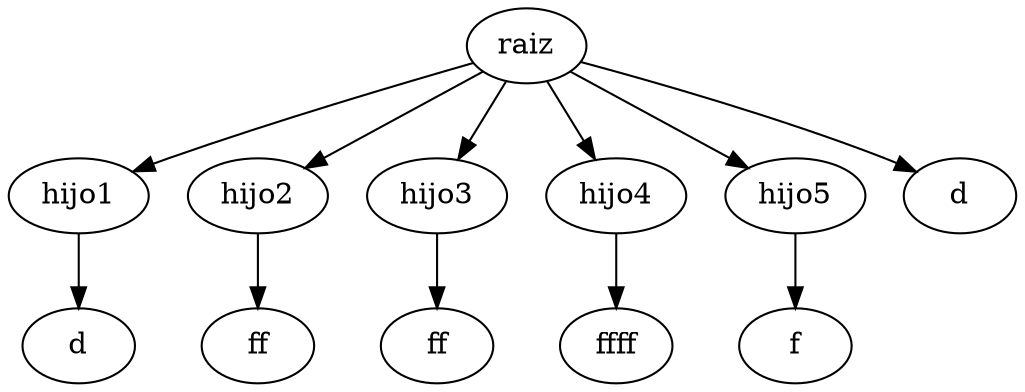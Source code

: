 digraph ast{

node0[label = "raiz"];
node0 -> node00
node00[label = "hijo1"];
node00c[label = "d"];
node00 -> node00c
node0 -> node01
node01[label = "hijo2"];
node01c[label = "ff"];
node01 -> node01c
node0 -> node02
node02[label = "hijo3"];
node02c[label = "ff"];
node02 -> node02c
node0 -> node03
node03[label = "hijo4"];
node03c[label = "ffff"];
node03 -> node03c
node0 -> node04
node04[label = "hijo5"];
node04c[label = "f"];
node04 -> node04c
node0c[label = "d"];
node0 -> node0c


}
